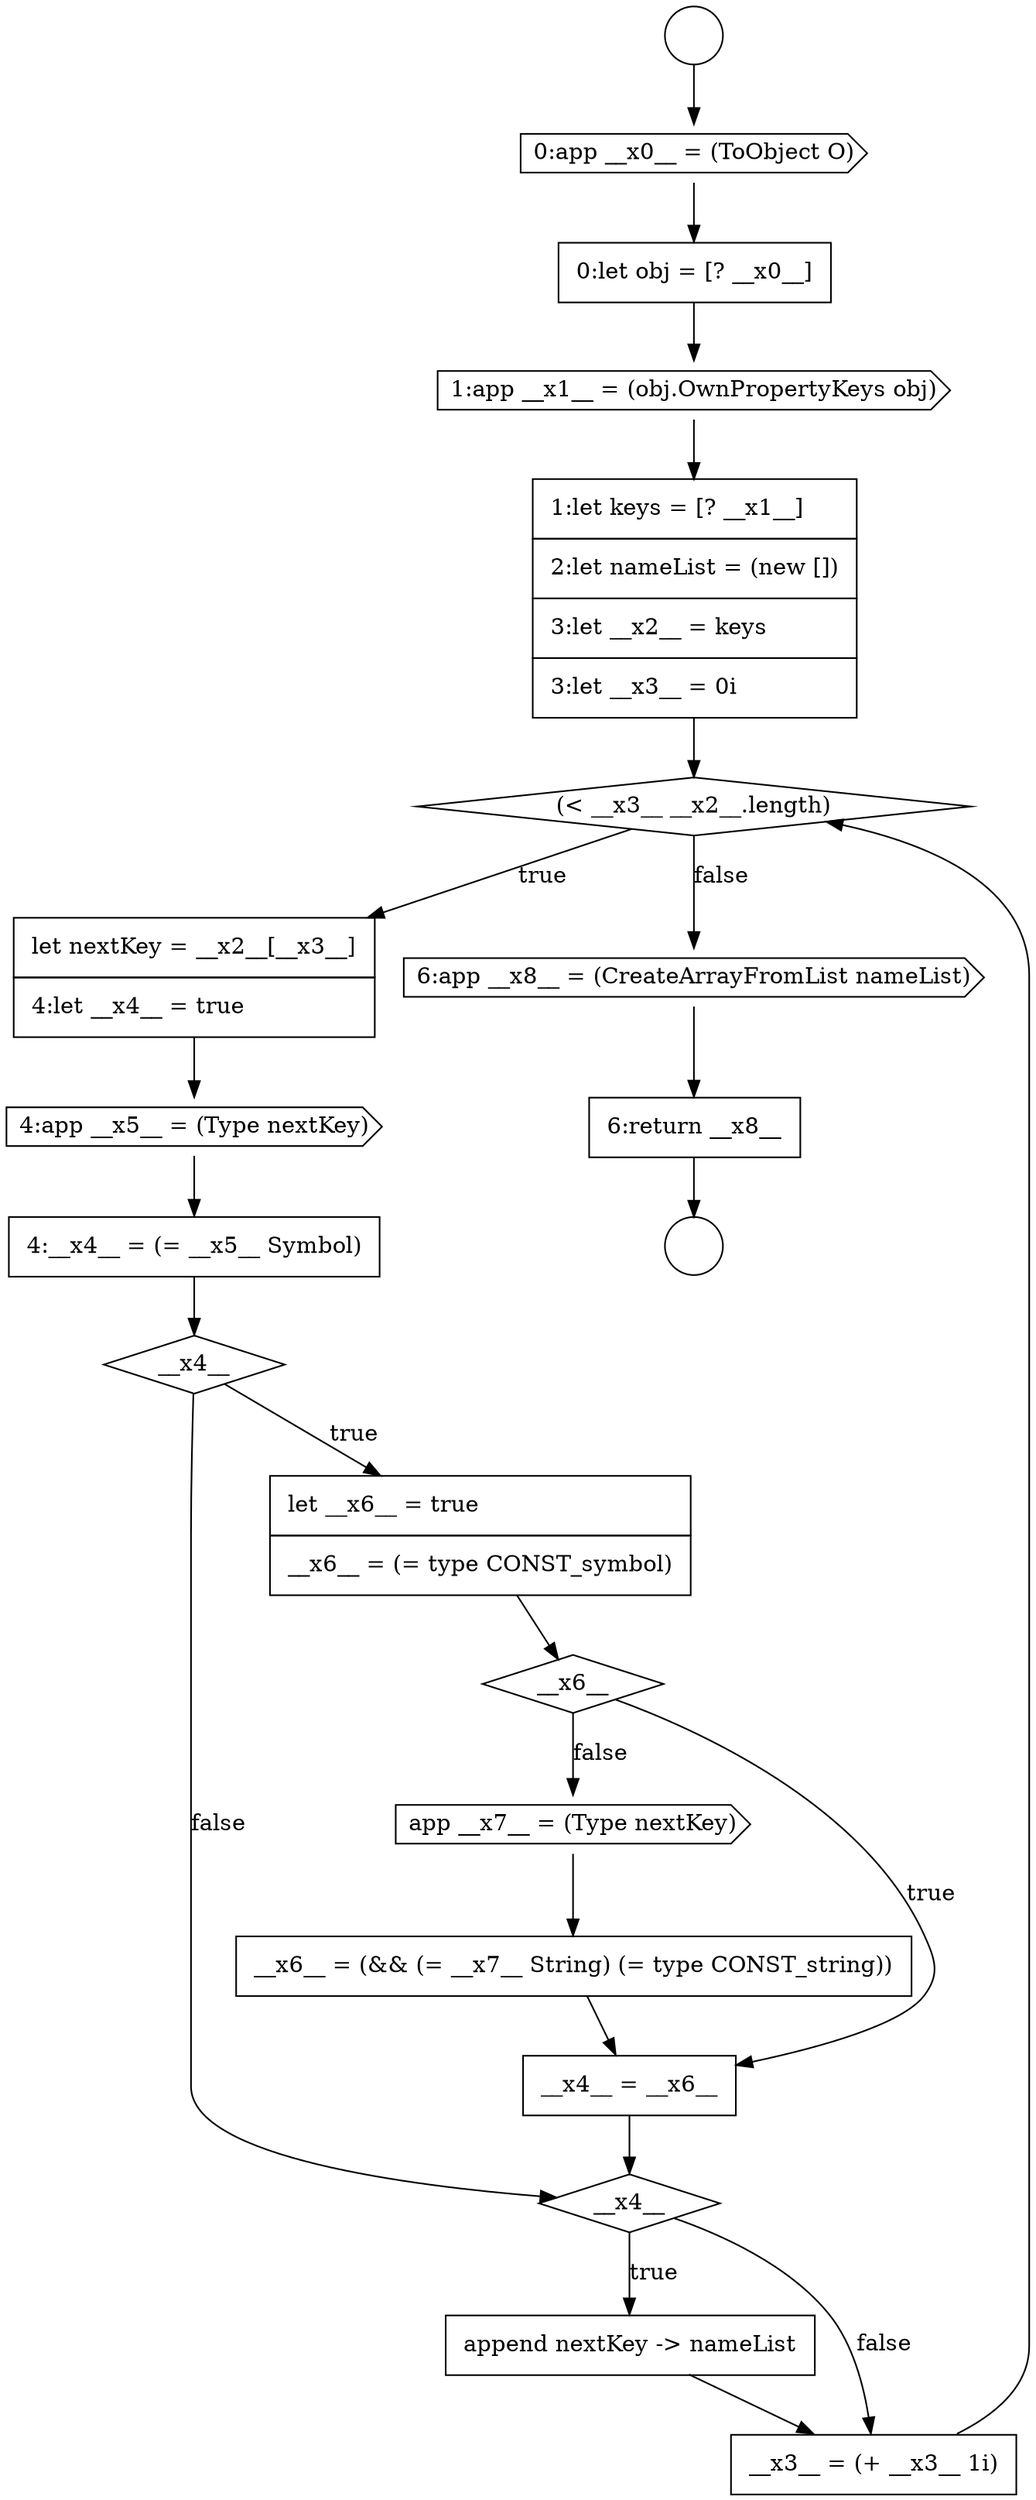 digraph {
  node12440 [shape=none, margin=0, label=<<font color="black">
    <table border="0" cellborder="1" cellspacing="0" cellpadding="10">
      <tr><td align="left">6:return __x8__</td></tr>
    </table>
  </font>> color="black" fillcolor="white" style=filled]
  node12426 [shape=diamond, label=<<font color="black">(&lt; __x3__ __x2__.length)</font>> color="black" fillcolor="white" style=filled]
  node12421 [shape=circle label=" " color="black" fillcolor="white" style=filled]
  node12436 [shape=diamond, label=<<font color="black">__x4__</font>> color="black" fillcolor="white" style=filled]
  node12430 [shape=diamond, label=<<font color="black">__x4__</font>> color="black" fillcolor="white" style=filled]
  node12425 [shape=none, margin=0, label=<<font color="black">
    <table border="0" cellborder="1" cellspacing="0" cellpadding="10">
      <tr><td align="left">1:let keys = [? __x1__]</td></tr>
      <tr><td align="left">2:let nameList = (new [])</td></tr>
      <tr><td align="left">3:let __x2__ = keys</td></tr>
      <tr><td align="left">3:let __x3__ = 0i</td></tr>
    </table>
  </font>> color="black" fillcolor="white" style=filled]
  node12437 [shape=none, margin=0, label=<<font color="black">
    <table border="0" cellborder="1" cellspacing="0" cellpadding="10">
      <tr><td align="left">append nextKey -&gt; nameList</td></tr>
    </table>
  </font>> color="black" fillcolor="white" style=filled]
  node12422 [shape=cds, label=<<font color="black">0:app __x0__ = (ToObject O)</font>> color="black" fillcolor="white" style=filled]
  node12429 [shape=none, margin=0, label=<<font color="black">
    <table border="0" cellborder="1" cellspacing="0" cellpadding="10">
      <tr><td align="left">4:__x4__ = (= __x5__ Symbol)</td></tr>
    </table>
  </font>> color="black" fillcolor="white" style=filled]
  node12423 [shape=none, margin=0, label=<<font color="black">
    <table border="0" cellborder="1" cellspacing="0" cellpadding="10">
      <tr><td align="left">0:let obj = [? __x0__]</td></tr>
    </table>
  </font>> color="black" fillcolor="white" style=filled]
  node12428 [shape=cds, label=<<font color="black">4:app __x5__ = (Type nextKey)</font>> color="black" fillcolor="white" style=filled]
  node12432 [shape=diamond, label=<<font color="black">__x6__</font>> color="black" fillcolor="white" style=filled]
  node12434 [shape=none, margin=0, label=<<font color="black">
    <table border="0" cellborder="1" cellspacing="0" cellpadding="10">
      <tr><td align="left">__x6__ = (&amp;&amp; (= __x7__ String) (= type CONST_string))</td></tr>
    </table>
  </font>> color="black" fillcolor="white" style=filled]
  node12427 [shape=none, margin=0, label=<<font color="black">
    <table border="0" cellborder="1" cellspacing="0" cellpadding="10">
      <tr><td align="left">let nextKey = __x2__[__x3__]</td></tr>
      <tr><td align="left">4:let __x4__ = true</td></tr>
    </table>
  </font>> color="black" fillcolor="white" style=filled]
  node12431 [shape=none, margin=0, label=<<font color="black">
    <table border="0" cellborder="1" cellspacing="0" cellpadding="10">
      <tr><td align="left">let __x6__ = true</td></tr>
      <tr><td align="left">__x6__ = (= type CONST_symbol)</td></tr>
    </table>
  </font>> color="black" fillcolor="white" style=filled]
  node12433 [shape=cds, label=<<font color="black">app __x7__ = (Type nextKey)</font>> color="black" fillcolor="white" style=filled]
  node12438 [shape=none, margin=0, label=<<font color="black">
    <table border="0" cellborder="1" cellspacing="0" cellpadding="10">
      <tr><td align="left">__x3__ = (+ __x3__ 1i)</td></tr>
    </table>
  </font>> color="black" fillcolor="white" style=filled]
  node12424 [shape=cds, label=<<font color="black">1:app __x1__ = (obj.OwnPropertyKeys obj)</font>> color="black" fillcolor="white" style=filled]
  node12439 [shape=cds, label=<<font color="black">6:app __x8__ = (CreateArrayFromList nameList)</font>> color="black" fillcolor="white" style=filled]
  node12420 [shape=circle label=" " color="black" fillcolor="white" style=filled]
  node12435 [shape=none, margin=0, label=<<font color="black">
    <table border="0" cellborder="1" cellspacing="0" cellpadding="10">
      <tr><td align="left">__x4__ = __x6__</td></tr>
    </table>
  </font>> color="black" fillcolor="white" style=filled]
  node12425 -> node12426 [ color="black"]
  node12420 -> node12422 [ color="black"]
  node12432 -> node12435 [label=<<font color="black">true</font>> color="black"]
  node12432 -> node12433 [label=<<font color="black">false</font>> color="black"]
  node12431 -> node12432 [ color="black"]
  node12439 -> node12440 [ color="black"]
  node12429 -> node12430 [ color="black"]
  node12435 -> node12436 [ color="black"]
  node12438 -> node12426 [ color="black"]
  node12424 -> node12425 [ color="black"]
  node12437 -> node12438 [ color="black"]
  node12434 -> node12435 [ color="black"]
  node12430 -> node12431 [label=<<font color="black">true</font>> color="black"]
  node12430 -> node12436 [label=<<font color="black">false</font>> color="black"]
  node12440 -> node12421 [ color="black"]
  node12427 -> node12428 [ color="black"]
  node12428 -> node12429 [ color="black"]
  node12423 -> node12424 [ color="black"]
  node12433 -> node12434 [ color="black"]
  node12422 -> node12423 [ color="black"]
  node12436 -> node12437 [label=<<font color="black">true</font>> color="black"]
  node12436 -> node12438 [label=<<font color="black">false</font>> color="black"]
  node12426 -> node12427 [label=<<font color="black">true</font>> color="black"]
  node12426 -> node12439 [label=<<font color="black">false</font>> color="black"]
}
